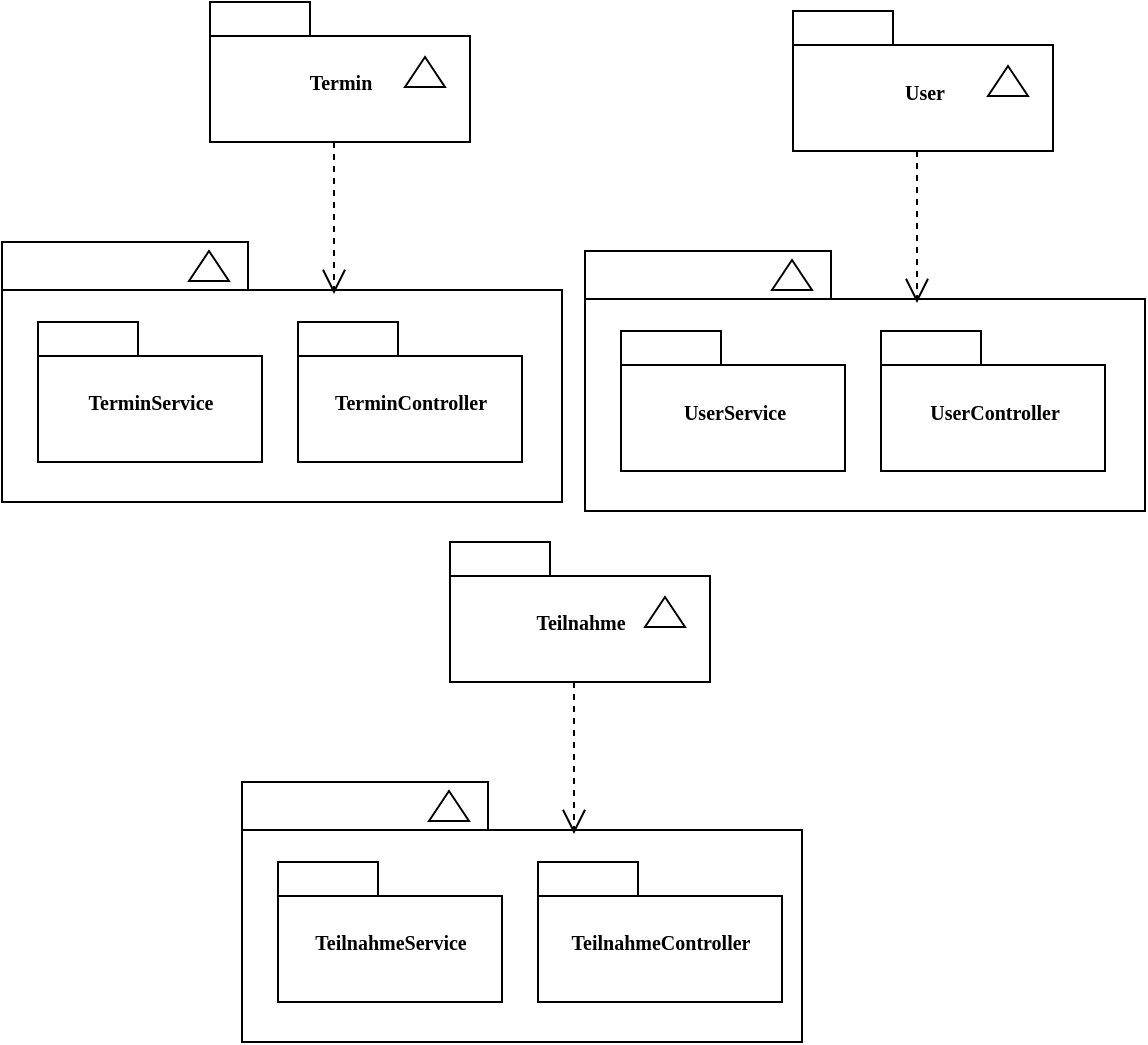 <mxfile version="15.1.1" type="device"><diagram name="Page-1" id="b5b7bab2-c9e2-2cf4-8b2a-24fd1a2a6d21"><mxGraphModel dx="1694" dy="783" grid="1" gridSize="10" guides="1" tooltips="1" connect="1" arrows="1" fold="1" page="1" pageScale="1" pageWidth="827" pageHeight="1169" background="none" math="0" shadow="0"><root><mxCell id="0"/><mxCell id="1" parent="0"/><mxCell id="6e0c8c40b5770093-6" value="" style="group" parent="1" vertex="1" connectable="0"><mxGeometry x="465.5" y="174.5" width="130" height="70" as="geometry"/></mxCell><mxCell id="6e0c8c40b5770093-4" value="User" style="shape=folder;fontStyle=1;spacingTop=10;tabWidth=50;tabHeight=17;tabPosition=left;html=1;rounded=0;shadow=0;comic=0;labelBackgroundColor=none;strokeWidth=1;fontFamily=Verdana;fontSize=10;align=center;" parent="6e0c8c40b5770093-6" vertex="1"><mxGeometry width="130" height="70" as="geometry"/></mxCell><mxCell id="6e0c8c40b5770093-5" value="" style="triangle;whiteSpace=wrap;html=1;rounded=0;shadow=0;comic=0;labelBackgroundColor=none;strokeWidth=1;fontFamily=Verdana;fontSize=10;align=center;rotation=-90;" parent="6e0c8c40b5770093-6" vertex="1"><mxGeometry x="100" y="25" width="15" height="20" as="geometry"/></mxCell><mxCell id="6e0c8c40b5770093-18" value="" style="group" parent="1" vertex="1" connectable="0"><mxGeometry x="361.5" y="294.5" width="280" height="130" as="geometry"/></mxCell><mxCell id="6e0c8c40b5770093-11" value="" style="shape=folder;fontStyle=1;spacingTop=10;tabWidth=123;tabHeight=24;tabPosition=left;html=1;rounded=0;shadow=0;comic=0;labelBackgroundColor=none;strokeWidth=1;fontFamily=Verdana;fontSize=10;align=center;" parent="6e0c8c40b5770093-18" vertex="1"><mxGeometry width="280" height="130" as="geometry"/></mxCell><mxCell id="6e0c8c40b5770093-13" value="" style="triangle;whiteSpace=wrap;html=1;rounded=0;shadow=0;comic=0;labelBackgroundColor=none;strokeWidth=1;fontFamily=Verdana;fontSize=10;align=center;rotation=-90;" parent="6e0c8c40b5770093-18" vertex="1"><mxGeometry x="96" y="2" width="15" height="20" as="geometry"/></mxCell><mxCell id="6e0c8c40b5770093-15" value="UserService" style="shape=folder;fontStyle=1;spacingTop=10;tabWidth=50;tabHeight=17;tabPosition=left;html=1;rounded=0;shadow=0;comic=0;labelBackgroundColor=none;strokeWidth=1;fontFamily=Verdana;fontSize=10;align=center;" parent="6e0c8c40b5770093-18" vertex="1"><mxGeometry x="18" y="40" width="112" height="70" as="geometry"/></mxCell><mxCell id="6e0c8c40b5770093-17" value="UserController" style="shape=folder;fontStyle=1;spacingTop=10;tabWidth=50;tabHeight=17;tabPosition=left;html=1;rounded=0;shadow=0;comic=0;labelBackgroundColor=none;strokeWidth=1;fontFamily=Verdana;fontSize=10;align=center;" parent="6e0c8c40b5770093-18" vertex="1"><mxGeometry x="148" y="40" width="112" height="70" as="geometry"/></mxCell><mxCell id="6e0c8c40b5770093-58" style="rounded=0;html=1;dashed=1;labelBackgroundColor=none;startFill=0;endArrow=open;endFill=0;endSize=10;fontFamily=Verdana;fontSize=10;entryX=0.592;entryY=0.2;entryPerimeter=0;edgeStyle=elbowEdgeStyle;" parent="1" source="6e0c8c40b5770093-4" target="6e0c8c40b5770093-11" edge="1"><mxGeometry relative="1" as="geometry"/></mxCell><mxCell id="1BR5pjRLlO3bxnOFPLyT-2" value="" style="group" vertex="1" connectable="0" parent="1"><mxGeometry x="174" y="170" width="130" height="70" as="geometry"/></mxCell><mxCell id="1BR5pjRLlO3bxnOFPLyT-3" value="Termin" style="shape=folder;fontStyle=1;spacingTop=10;tabWidth=50;tabHeight=17;tabPosition=left;html=1;rounded=0;shadow=0;comic=0;labelBackgroundColor=none;strokeWidth=1;fontFamily=Verdana;fontSize=10;align=center;" vertex="1" parent="1BR5pjRLlO3bxnOFPLyT-2"><mxGeometry width="130" height="70" as="geometry"/></mxCell><mxCell id="1BR5pjRLlO3bxnOFPLyT-4" value="" style="triangle;whiteSpace=wrap;html=1;rounded=0;shadow=0;comic=0;labelBackgroundColor=none;strokeWidth=1;fontFamily=Verdana;fontSize=10;align=center;rotation=-90;" vertex="1" parent="1BR5pjRLlO3bxnOFPLyT-2"><mxGeometry x="100" y="25" width="15" height="20" as="geometry"/></mxCell><mxCell id="1BR5pjRLlO3bxnOFPLyT-5" value="" style="group" vertex="1" connectable="0" parent="1"><mxGeometry x="70" y="290" width="280" height="130" as="geometry"/></mxCell><mxCell id="1BR5pjRLlO3bxnOFPLyT-6" value="" style="shape=folder;fontStyle=1;spacingTop=10;tabWidth=123;tabHeight=24;tabPosition=left;html=1;rounded=0;shadow=0;comic=0;labelBackgroundColor=none;strokeWidth=1;fontFamily=Verdana;fontSize=10;align=center;" vertex="1" parent="1BR5pjRLlO3bxnOFPLyT-5"><mxGeometry width="280" height="130" as="geometry"/></mxCell><mxCell id="1BR5pjRLlO3bxnOFPLyT-7" value="" style="triangle;whiteSpace=wrap;html=1;rounded=0;shadow=0;comic=0;labelBackgroundColor=none;strokeWidth=1;fontFamily=Verdana;fontSize=10;align=center;rotation=-90;" vertex="1" parent="1BR5pjRLlO3bxnOFPLyT-5"><mxGeometry x="96" y="2" width="15" height="20" as="geometry"/></mxCell><mxCell id="1BR5pjRLlO3bxnOFPLyT-8" value="TerminService" style="shape=folder;fontStyle=1;spacingTop=10;tabWidth=50;tabHeight=17;tabPosition=left;html=1;rounded=0;shadow=0;comic=0;labelBackgroundColor=none;strokeWidth=1;fontFamily=Verdana;fontSize=10;align=center;" vertex="1" parent="1BR5pjRLlO3bxnOFPLyT-5"><mxGeometry x="18" y="40" width="112" height="70" as="geometry"/></mxCell><mxCell id="1BR5pjRLlO3bxnOFPLyT-9" value="TerminController" style="shape=folder;fontStyle=1;spacingTop=10;tabWidth=50;tabHeight=17;tabPosition=left;html=1;rounded=0;shadow=0;comic=0;labelBackgroundColor=none;strokeWidth=1;fontFamily=Verdana;fontSize=10;align=center;" vertex="1" parent="1BR5pjRLlO3bxnOFPLyT-5"><mxGeometry x="148" y="40" width="112" height="70" as="geometry"/></mxCell><mxCell id="1BR5pjRLlO3bxnOFPLyT-10" style="rounded=0;html=1;dashed=1;labelBackgroundColor=none;startFill=0;endArrow=open;endFill=0;endSize=10;fontFamily=Verdana;fontSize=10;entryX=0.592;entryY=0.2;entryPerimeter=0;edgeStyle=elbowEdgeStyle;" edge="1" parent="1" source="1BR5pjRLlO3bxnOFPLyT-3" target="1BR5pjRLlO3bxnOFPLyT-6"><mxGeometry relative="1" as="geometry"/></mxCell><mxCell id="1BR5pjRLlO3bxnOFPLyT-11" value="" style="group" vertex="1" connectable="0" parent="1"><mxGeometry x="294" y="440" width="130" height="70" as="geometry"/></mxCell><mxCell id="1BR5pjRLlO3bxnOFPLyT-12" value="Teilnahme" style="shape=folder;fontStyle=1;spacingTop=10;tabWidth=50;tabHeight=17;tabPosition=left;html=1;rounded=0;shadow=0;comic=0;labelBackgroundColor=none;strokeWidth=1;fontFamily=Verdana;fontSize=10;align=center;" vertex="1" parent="1BR5pjRLlO3bxnOFPLyT-11"><mxGeometry width="130" height="70" as="geometry"/></mxCell><mxCell id="1BR5pjRLlO3bxnOFPLyT-13" value="" style="triangle;whiteSpace=wrap;html=1;rounded=0;shadow=0;comic=0;labelBackgroundColor=none;strokeWidth=1;fontFamily=Verdana;fontSize=10;align=center;rotation=-90;" vertex="1" parent="1BR5pjRLlO3bxnOFPLyT-11"><mxGeometry x="100" y="25" width="15" height="20" as="geometry"/></mxCell><mxCell id="1BR5pjRLlO3bxnOFPLyT-14" value="" style="group" vertex="1" connectable="0" parent="1"><mxGeometry x="190" y="560" width="280" height="130" as="geometry"/></mxCell><mxCell id="1BR5pjRLlO3bxnOFPLyT-15" value="" style="shape=folder;fontStyle=1;spacingTop=10;tabWidth=123;tabHeight=24;tabPosition=left;html=1;rounded=0;shadow=0;comic=0;labelBackgroundColor=none;strokeWidth=1;fontFamily=Verdana;fontSize=10;align=center;" vertex="1" parent="1BR5pjRLlO3bxnOFPLyT-14"><mxGeometry width="280" height="130" as="geometry"/></mxCell><mxCell id="1BR5pjRLlO3bxnOFPLyT-16" value="" style="triangle;whiteSpace=wrap;html=1;rounded=0;shadow=0;comic=0;labelBackgroundColor=none;strokeWidth=1;fontFamily=Verdana;fontSize=10;align=center;rotation=-90;" vertex="1" parent="1BR5pjRLlO3bxnOFPLyT-14"><mxGeometry x="96" y="2" width="15" height="20" as="geometry"/></mxCell><mxCell id="1BR5pjRLlO3bxnOFPLyT-17" value="TeilnahmeService" style="shape=folder;fontStyle=1;spacingTop=10;tabWidth=50;tabHeight=17;tabPosition=left;html=1;rounded=0;shadow=0;comic=0;labelBackgroundColor=none;strokeWidth=1;fontFamily=Verdana;fontSize=10;align=center;" vertex="1" parent="1BR5pjRLlO3bxnOFPLyT-14"><mxGeometry x="18" y="40" width="112" height="70" as="geometry"/></mxCell><mxCell id="1BR5pjRLlO3bxnOFPLyT-18" value="TeilnahmeController" style="shape=folder;fontStyle=1;spacingTop=10;tabWidth=50;tabHeight=17;tabPosition=left;html=1;rounded=0;shadow=0;comic=0;labelBackgroundColor=none;strokeWidth=1;fontFamily=Verdana;fontSize=10;align=center;" vertex="1" parent="1BR5pjRLlO3bxnOFPLyT-14"><mxGeometry x="148" y="40" width="122" height="70" as="geometry"/></mxCell><mxCell id="1BR5pjRLlO3bxnOFPLyT-19" style="rounded=0;html=1;dashed=1;labelBackgroundColor=none;startFill=0;endArrow=open;endFill=0;endSize=10;fontFamily=Verdana;fontSize=10;entryX=0.592;entryY=0.2;entryPerimeter=0;edgeStyle=elbowEdgeStyle;" edge="1" parent="1" source="1BR5pjRLlO3bxnOFPLyT-12" target="1BR5pjRLlO3bxnOFPLyT-15"><mxGeometry relative="1" as="geometry"/></mxCell></root></mxGraphModel></diagram></mxfile>